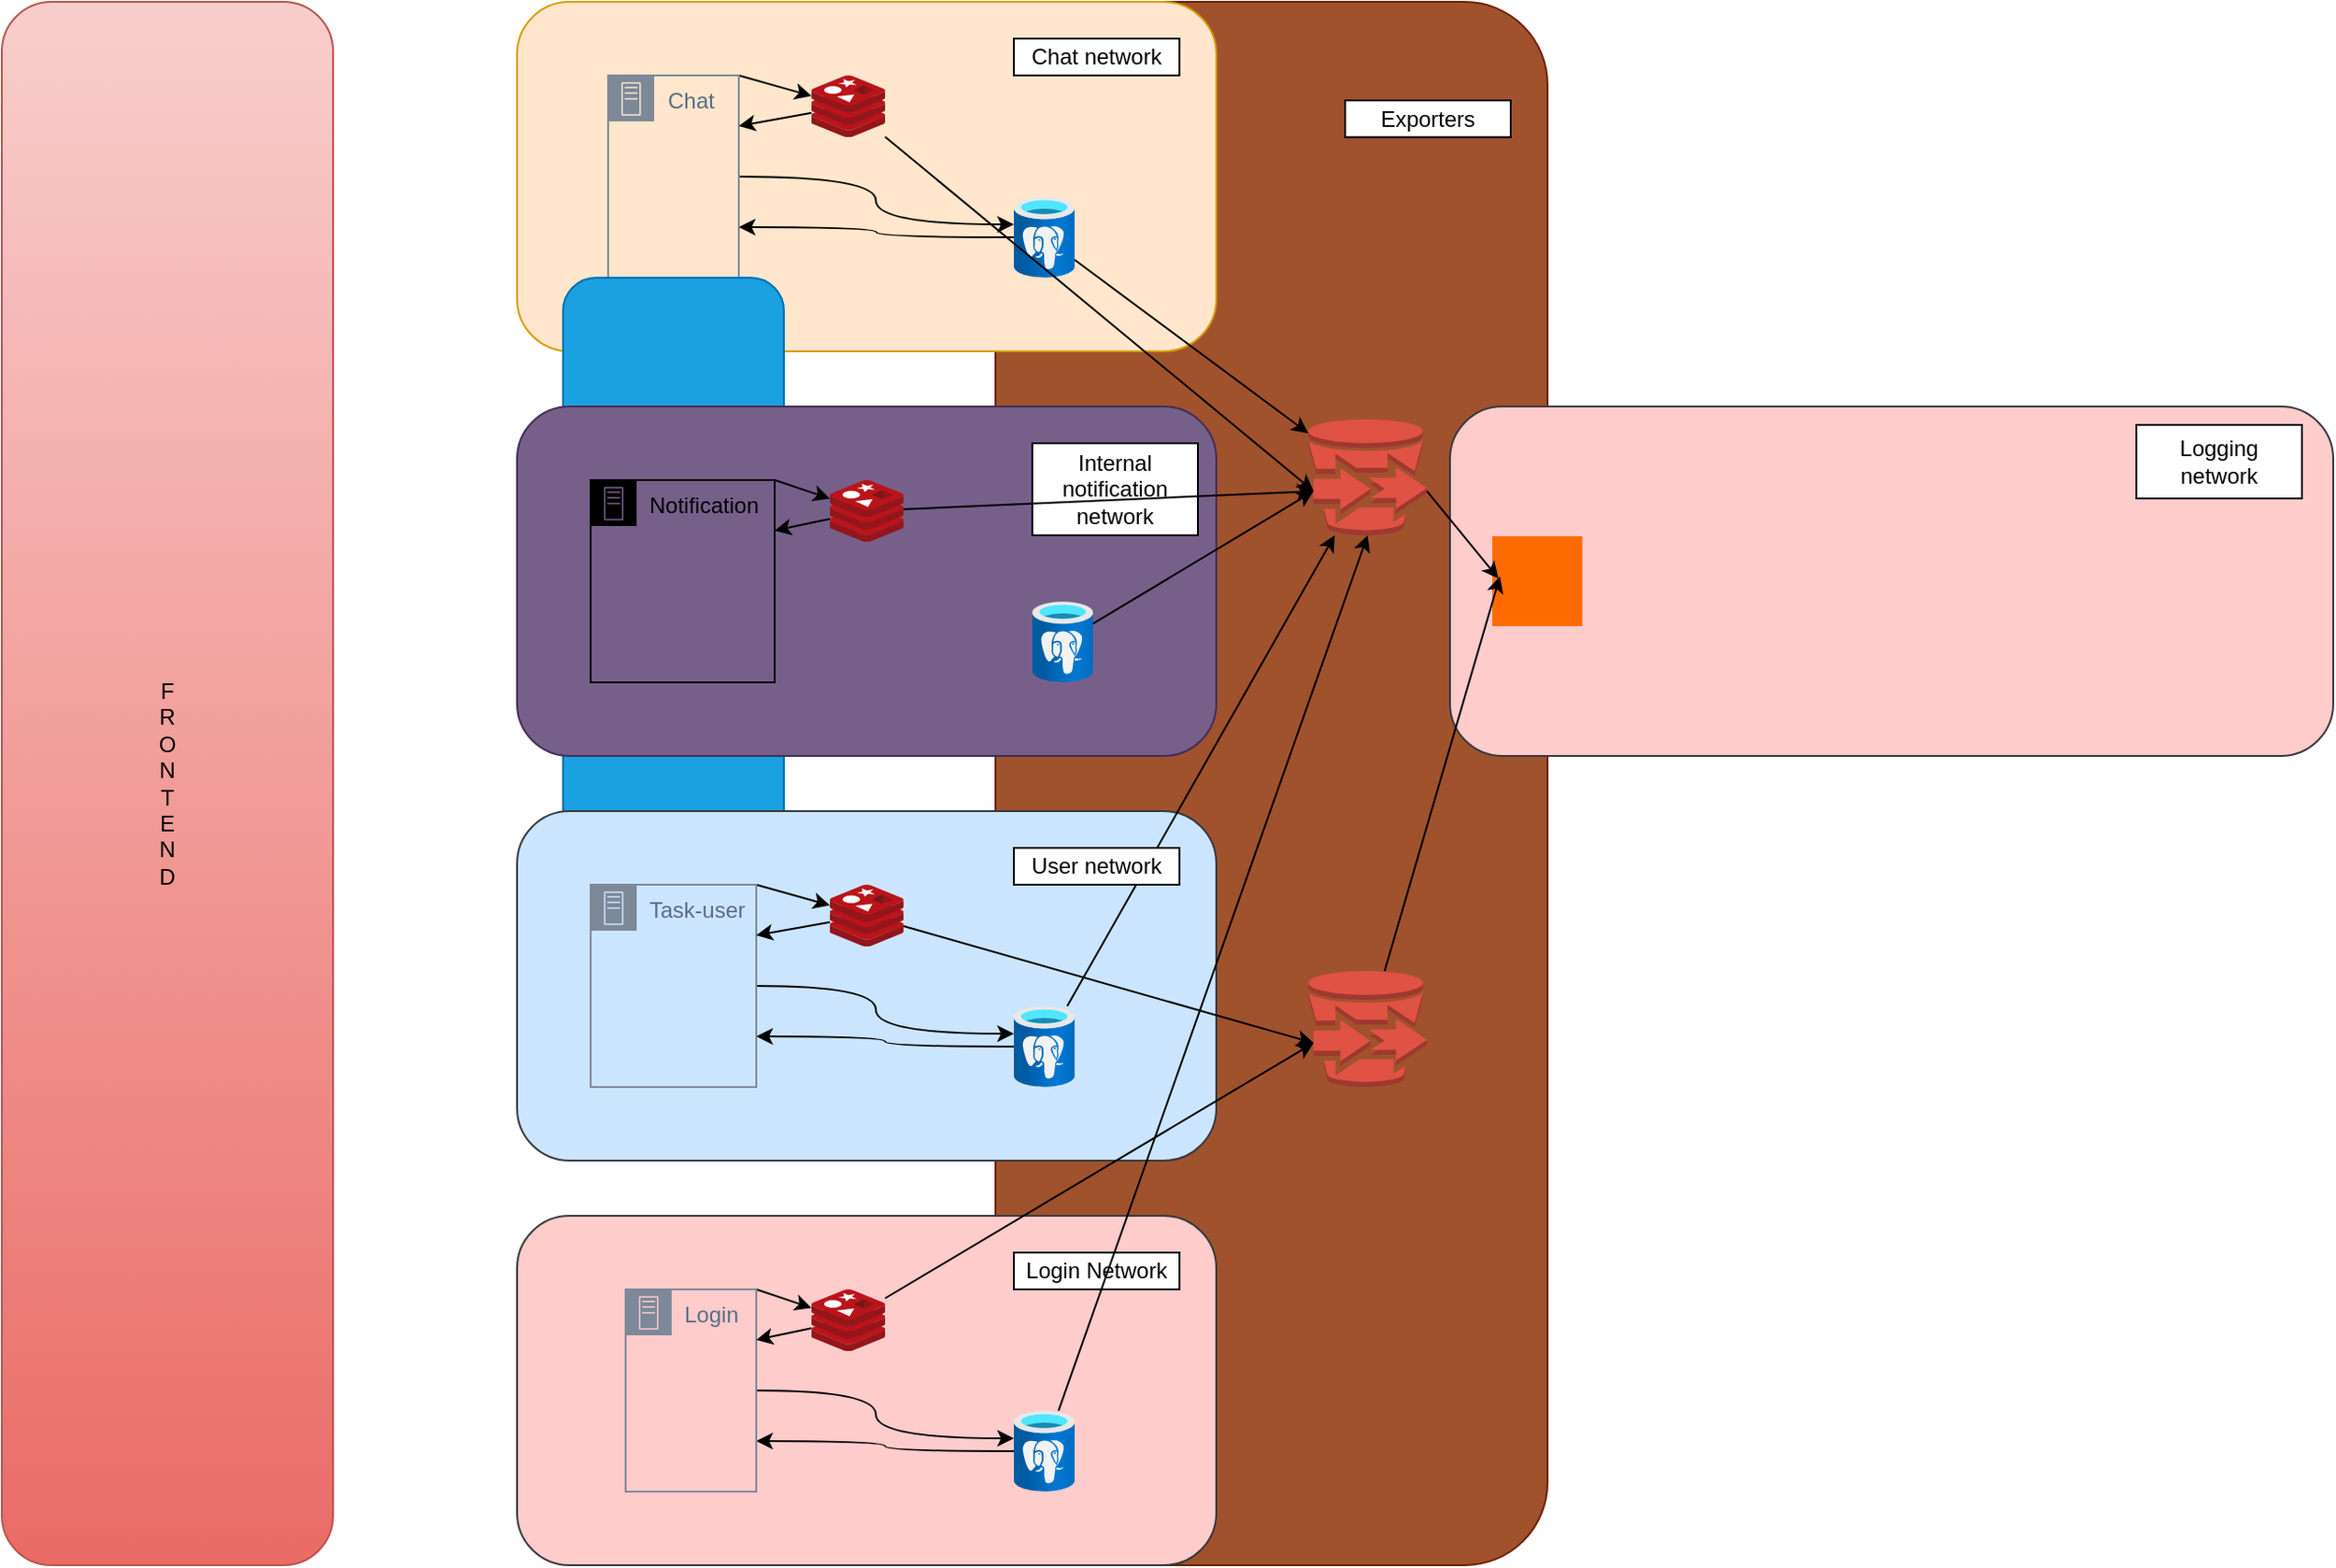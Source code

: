 <mxfile version="25.0.1">
  <diagram name="Pagina-1" id="yMpDiUnfgn-FXkti6ebx">
    <mxGraphModel dx="989" dy="520" grid="1" gridSize="10" guides="1" tooltips="1" connect="1" arrows="1" fold="1" page="1" pageScale="1" pageWidth="827" pageHeight="1169" math="0" shadow="0">
      <root>
        <mxCell id="0" />
        <mxCell id="1" parent="0" />
        <mxCell id="dpHFUe7kgixvxvwRE73G-131" value="" style="rounded=1;whiteSpace=wrap;html=1;fillColor=#a0522d;fontColor=#ffffff;strokeColor=#6D1F00;" vertex="1" parent="1">
          <mxGeometry x="580" y="80" width="300" height="850" as="geometry" />
        </mxCell>
        <mxCell id="dpHFUe7kgixvxvwRE73G-90" value="" style="rounded=1;whiteSpace=wrap;html=1;fillColor=#ffe6cc;strokeColor=#d79b00;align=right;labelPosition=left;verticalLabelPosition=bottom;verticalAlign=top;" vertex="1" parent="1">
          <mxGeometry x="320" y="80" width="380" height="190" as="geometry" />
        </mxCell>
        <mxCell id="dpHFUe7kgixvxvwRE73G-84" style="edgeStyle=orthogonalEdgeStyle;rounded=0;orthogonalLoop=1;jettySize=auto;html=1;curved=1;entryX=1;entryY=0.75;entryDx=0;entryDy=0;" edge="1" parent="1" source="dpHFUe7kgixvxvwRE73G-91" target="dpHFUe7kgixvxvwRE73G-82">
          <mxGeometry relative="1" as="geometry">
            <mxPoint x="580" y="215" as="sourcePoint" />
            <mxPoint x="440" y="220" as="targetPoint" />
          </mxGeometry>
        </mxCell>
        <mxCell id="dpHFUe7kgixvxvwRE73G-83" style="edgeStyle=orthogonalEdgeStyle;rounded=0;orthogonalLoop=1;jettySize=auto;html=1;exitX=1;exitY=0.5;exitDx=0;exitDy=0;curved=1;" edge="1" parent="1" source="dpHFUe7kgixvxvwRE73G-82" target="dpHFUe7kgixvxvwRE73G-91">
          <mxGeometry relative="1" as="geometry">
            <mxPoint x="580" y="200" as="targetPoint" />
            <Array as="points">
              <mxPoint x="515" y="175" />
              <mxPoint x="515" y="201" />
            </Array>
          </mxGeometry>
        </mxCell>
        <mxCell id="dpHFUe7kgixvxvwRE73G-87" style="edgeStyle=none;rounded=0;orthogonalLoop=1;jettySize=auto;html=1;exitX=1;exitY=0;exitDx=0;exitDy=0;" edge="1" parent="1" source="dpHFUe7kgixvxvwRE73G-82" target="dpHFUe7kgixvxvwRE73G-85">
          <mxGeometry relative="1" as="geometry" />
        </mxCell>
        <mxCell id="dpHFUe7kgixvxvwRE73G-82" value="Chat" style="points=[[0,0],[0.25,0],[0.5,0],[0.75,0],[1,0],[1,0.25],[1,0.5],[1,0.75],[1,1],[0.75,1],[0.5,1],[0.25,1],[0,1],[0,0.75],[0,0.5],[0,0.25]];outlineConnect=0;gradientColor=none;html=1;whiteSpace=wrap;fontSize=12;fontStyle=0;container=1;pointerEvents=0;collapsible=0;recursiveResize=0;shape=mxgraph.aws4.group;grIcon=mxgraph.aws4.group_on_premise;strokeColor=#7D8998;fillColor=none;verticalAlign=top;align=left;spacingLeft=30;fontColor=#5A6C86;dashed=0;" vertex="1" parent="1">
          <mxGeometry x="369.5" y="120" width="71" height="110" as="geometry" />
        </mxCell>
        <mxCell id="dpHFUe7kgixvxvwRE73G-88" style="edgeStyle=none;rounded=0;orthogonalLoop=1;jettySize=auto;html=1;entryX=1;entryY=0.25;entryDx=0;entryDy=0;" edge="1" parent="1" source="dpHFUe7kgixvxvwRE73G-85" target="dpHFUe7kgixvxvwRE73G-82">
          <mxGeometry relative="1" as="geometry" />
        </mxCell>
        <mxCell id="dpHFUe7kgixvxvwRE73G-85" value="" style="image;sketch=0;aspect=fixed;html=1;points=[];align=center;fontSize=12;image=img/lib/mscae/Cache_Redis_Product.svg;" vertex="1" parent="1">
          <mxGeometry x="480" y="120" width="40" height="33.6" as="geometry" />
        </mxCell>
        <mxCell id="dpHFUe7kgixvxvwRE73G-86" style="edgeStyle=none;rounded=0;orthogonalLoop=1;jettySize=auto;html=1;exitX=1;exitY=0.5;exitDx=0;exitDy=0;" edge="1" parent="1" source="dpHFUe7kgixvxvwRE73G-82" target="dpHFUe7kgixvxvwRE73G-82">
          <mxGeometry relative="1" as="geometry" />
        </mxCell>
        <mxCell id="dpHFUe7kgixvxvwRE73G-147" value="" style="rounded=1;whiteSpace=wrap;html=1;fillColor=#1ba1e2;strokeColor=#006EAF;fontColor=#ffffff;" vertex="1" parent="1">
          <mxGeometry x="345" y="230" width="120" height="330" as="geometry" />
        </mxCell>
        <mxCell id="dpHFUe7kgixvxvwRE73G-134" style="edgeStyle=none;rounded=0;orthogonalLoop=1;jettySize=auto;html=1;" edge="1" parent="1" source="dpHFUe7kgixvxvwRE73G-91" target="dpHFUe7kgixvxvwRE73G-133">
          <mxGeometry relative="1" as="geometry" />
        </mxCell>
        <mxCell id="dpHFUe7kgixvxvwRE73G-91" value="" style="image;aspect=fixed;html=1;points=[];align=center;fontSize=12;image=img/lib/azure2/databases/Azure_Database_PostgreSQL_Server.svg;" vertex="1" parent="1">
          <mxGeometry x="590" y="186" width="33" height="44" as="geometry" />
        </mxCell>
        <mxCell id="dpHFUe7kgixvxvwRE73G-92" value="Chat network" style="whiteSpace=wrap;html=1;" vertex="1" parent="1">
          <mxGeometry x="590" y="100" width="90" height="20" as="geometry" />
        </mxCell>
        <mxCell id="dpHFUe7kgixvxvwRE73G-93" value="" style="rounded=1;whiteSpace=wrap;html=1;fillColor=#ffcccc;strokeColor=#36393d;align=right;labelPosition=left;verticalLabelPosition=bottom;verticalAlign=top;" vertex="1" parent="1">
          <mxGeometry x="320" y="740" width="380" height="190" as="geometry" />
        </mxCell>
        <mxCell id="dpHFUe7kgixvxvwRE73G-94" style="edgeStyle=orthogonalEdgeStyle;rounded=0;orthogonalLoop=1;jettySize=auto;html=1;curved=1;entryX=1;entryY=0.75;entryDx=0;entryDy=0;" edge="1" parent="1" source="dpHFUe7kgixvxvwRE73G-101" target="dpHFUe7kgixvxvwRE73G-97">
          <mxGeometry relative="1" as="geometry">
            <mxPoint x="580" y="875" as="sourcePoint" />
            <mxPoint x="440" y="880" as="targetPoint" />
          </mxGeometry>
        </mxCell>
        <mxCell id="dpHFUe7kgixvxvwRE73G-95" style="edgeStyle=orthogonalEdgeStyle;rounded=0;orthogonalLoop=1;jettySize=auto;html=1;exitX=1;exitY=0.5;exitDx=0;exitDy=0;curved=1;" edge="1" parent="1" source="dpHFUe7kgixvxvwRE73G-97" target="dpHFUe7kgixvxvwRE73G-101">
          <mxGeometry relative="1" as="geometry">
            <mxPoint x="580" y="860" as="targetPoint" />
            <Array as="points">
              <mxPoint x="515" y="835" />
              <mxPoint x="515" y="861" />
            </Array>
          </mxGeometry>
        </mxCell>
        <mxCell id="dpHFUe7kgixvxvwRE73G-96" style="edgeStyle=none;rounded=0;orthogonalLoop=1;jettySize=auto;html=1;exitX=1;exitY=0;exitDx=0;exitDy=0;" edge="1" parent="1" source="dpHFUe7kgixvxvwRE73G-97" target="dpHFUe7kgixvxvwRE73G-99">
          <mxGeometry relative="1" as="geometry" />
        </mxCell>
        <mxCell id="dpHFUe7kgixvxvwRE73G-97" value="Login" style="points=[[0,0],[0.25,0],[0.5,0],[0.75,0],[1,0],[1,0.25],[1,0.5],[1,0.75],[1,1],[0.75,1],[0.5,1],[0.25,1],[0,1],[0,0.75],[0,0.5],[0,0.25]];outlineConnect=0;gradientColor=none;html=1;whiteSpace=wrap;fontSize=12;fontStyle=0;container=1;pointerEvents=0;collapsible=0;recursiveResize=0;shape=mxgraph.aws4.group;grIcon=mxgraph.aws4.group_on_premise;strokeColor=#7D8998;fillColor=none;verticalAlign=top;align=left;spacingLeft=30;fontColor=#5A6C86;dashed=0;" vertex="1" parent="1">
          <mxGeometry x="379" y="780" width="71" height="110" as="geometry" />
        </mxCell>
        <mxCell id="dpHFUe7kgixvxvwRE73G-98" style="edgeStyle=none;rounded=0;orthogonalLoop=1;jettySize=auto;html=1;entryX=1;entryY=0.25;entryDx=0;entryDy=0;" edge="1" parent="1" source="dpHFUe7kgixvxvwRE73G-99" target="dpHFUe7kgixvxvwRE73G-97">
          <mxGeometry relative="1" as="geometry" />
        </mxCell>
        <mxCell id="dpHFUe7kgixvxvwRE73G-99" value="" style="image;sketch=0;aspect=fixed;html=1;points=[];align=center;fontSize=12;image=img/lib/mscae/Cache_Redis_Product.svg;" vertex="1" parent="1">
          <mxGeometry x="480" y="780" width="40" height="33.6" as="geometry" />
        </mxCell>
        <mxCell id="dpHFUe7kgixvxvwRE73G-100" style="edgeStyle=none;rounded=0;orthogonalLoop=1;jettySize=auto;html=1;exitX=1;exitY=0.5;exitDx=0;exitDy=0;" edge="1" parent="1" source="dpHFUe7kgixvxvwRE73G-97" target="dpHFUe7kgixvxvwRE73G-97">
          <mxGeometry relative="1" as="geometry" />
        </mxCell>
        <mxCell id="dpHFUe7kgixvxvwRE73G-103" value="" style="rounded=1;whiteSpace=wrap;html=1;fillColor=#cce5ff;strokeColor=#36393d;align=right;labelPosition=left;verticalLabelPosition=bottom;verticalAlign=top;" vertex="1" parent="1">
          <mxGeometry x="320" y="520" width="380" height="190" as="geometry" />
        </mxCell>
        <mxCell id="dpHFUe7kgixvxvwRE73G-101" value="" style="image;aspect=fixed;html=1;points=[];align=center;fontSize=12;image=img/lib/azure2/databases/Azure_Database_PostgreSQL_Server.svg;" vertex="1" parent="1">
          <mxGeometry x="590" y="846" width="33" height="44" as="geometry" />
        </mxCell>
        <mxCell id="dpHFUe7kgixvxvwRE73G-102" value="Login Network" style="whiteSpace=wrap;html=1;" vertex="1" parent="1">
          <mxGeometry x="590" y="760" width="90" height="20" as="geometry" />
        </mxCell>
        <mxCell id="dpHFUe7kgixvxvwRE73G-104" style="edgeStyle=orthogonalEdgeStyle;rounded=0;orthogonalLoop=1;jettySize=auto;html=1;curved=1;entryX=1;entryY=0.75;entryDx=0;entryDy=0;" edge="1" parent="1" source="dpHFUe7kgixvxvwRE73G-111" target="dpHFUe7kgixvxvwRE73G-107">
          <mxGeometry relative="1" as="geometry">
            <mxPoint x="580" y="655" as="sourcePoint" />
            <mxPoint x="440" y="660" as="targetPoint" />
          </mxGeometry>
        </mxCell>
        <mxCell id="dpHFUe7kgixvxvwRE73G-105" style="edgeStyle=orthogonalEdgeStyle;rounded=0;orthogonalLoop=1;jettySize=auto;html=1;exitX=1;exitY=0.5;exitDx=0;exitDy=0;curved=1;" edge="1" parent="1" source="dpHFUe7kgixvxvwRE73G-107" target="dpHFUe7kgixvxvwRE73G-111">
          <mxGeometry relative="1" as="geometry">
            <mxPoint x="580" y="640" as="targetPoint" />
            <Array as="points">
              <mxPoint x="515" y="615" />
              <mxPoint x="515" y="641" />
            </Array>
          </mxGeometry>
        </mxCell>
        <mxCell id="dpHFUe7kgixvxvwRE73G-106" style="edgeStyle=none;rounded=0;orthogonalLoop=1;jettySize=auto;html=1;exitX=1;exitY=0;exitDx=0;exitDy=0;" edge="1" parent="1" source="dpHFUe7kgixvxvwRE73G-107" target="dpHFUe7kgixvxvwRE73G-109">
          <mxGeometry relative="1" as="geometry" />
        </mxCell>
        <mxCell id="dpHFUe7kgixvxvwRE73G-107" value="Task-user" style="points=[[0,0],[0.25,0],[0.5,0],[0.75,0],[1,0],[1,0.25],[1,0.5],[1,0.75],[1,1],[0.75,1],[0.5,1],[0.25,1],[0,1],[0,0.75],[0,0.5],[0,0.25]];outlineConnect=0;gradientColor=none;html=1;whiteSpace=wrap;fontSize=12;fontStyle=0;container=1;pointerEvents=0;collapsible=0;recursiveResize=0;shape=mxgraph.aws4.group;grIcon=mxgraph.aws4.group_on_premise;strokeColor=#7D8998;fillColor=none;verticalAlign=top;align=left;spacingLeft=30;fontColor=#5A6C86;dashed=0;" vertex="1" parent="1">
          <mxGeometry x="360" y="560" width="90" height="110" as="geometry" />
        </mxCell>
        <mxCell id="dpHFUe7kgixvxvwRE73G-108" style="edgeStyle=none;rounded=0;orthogonalLoop=1;jettySize=auto;html=1;entryX=1;entryY=0.25;entryDx=0;entryDy=0;" edge="1" parent="1" source="dpHFUe7kgixvxvwRE73G-109" target="dpHFUe7kgixvxvwRE73G-107">
          <mxGeometry relative="1" as="geometry" />
        </mxCell>
        <mxCell id="dpHFUe7kgixvxvwRE73G-109" value="" style="image;sketch=0;aspect=fixed;html=1;points=[];align=center;fontSize=12;image=img/lib/mscae/Cache_Redis_Product.svg;" vertex="1" parent="1">
          <mxGeometry x="490" y="560" width="40" height="33.6" as="geometry" />
        </mxCell>
        <mxCell id="dpHFUe7kgixvxvwRE73G-110" style="edgeStyle=none;rounded=0;orthogonalLoop=1;jettySize=auto;html=1;exitX=1;exitY=0.5;exitDx=0;exitDy=0;" edge="1" parent="1" source="dpHFUe7kgixvxvwRE73G-107" target="dpHFUe7kgixvxvwRE73G-107">
          <mxGeometry relative="1" as="geometry" />
        </mxCell>
        <mxCell id="dpHFUe7kgixvxvwRE73G-136" style="edgeStyle=none;rounded=0;orthogonalLoop=1;jettySize=auto;html=1;" edge="1" parent="1" source="dpHFUe7kgixvxvwRE73G-111" target="dpHFUe7kgixvxvwRE73G-133">
          <mxGeometry relative="1" as="geometry" />
        </mxCell>
        <mxCell id="dpHFUe7kgixvxvwRE73G-111" value="" style="image;aspect=fixed;html=1;points=[];align=center;fontSize=12;image=img/lib/azure2/databases/Azure_Database_PostgreSQL_Server.svg;" vertex="1" parent="1">
          <mxGeometry x="590" y="626" width="33" height="44" as="geometry" />
        </mxCell>
        <mxCell id="dpHFUe7kgixvxvwRE73G-112" value="User network" style="whiteSpace=wrap;html=1;" vertex="1" parent="1">
          <mxGeometry x="590" y="540" width="90" height="20" as="geometry" />
        </mxCell>
        <mxCell id="dpHFUe7kgixvxvwRE73G-114" style="edgeStyle=orthogonalEdgeStyle;rounded=0;orthogonalLoop=1;jettySize=auto;html=1;curved=1;entryX=1;entryY=0.75;entryDx=0;entryDy=0;" edge="1" parent="1" source="dpHFUe7kgixvxvwRE73G-121" target="dpHFUe7kgixvxvwRE73G-117">
          <mxGeometry relative="1" as="geometry">
            <mxPoint x="590" y="435" as="sourcePoint" />
            <mxPoint x="450" y="440" as="targetPoint" />
          </mxGeometry>
        </mxCell>
        <mxCell id="dpHFUe7kgixvxvwRE73G-115" style="edgeStyle=orthogonalEdgeStyle;rounded=0;orthogonalLoop=1;jettySize=auto;html=1;exitX=1;exitY=0.5;exitDx=0;exitDy=0;curved=1;" edge="1" parent="1" source="dpHFUe7kgixvxvwRE73G-117" target="dpHFUe7kgixvxvwRE73G-121">
          <mxGeometry relative="1" as="geometry">
            <mxPoint x="590" y="420" as="targetPoint" />
            <Array as="points">
              <mxPoint x="525" y="395" />
              <mxPoint x="525" y="421" />
            </Array>
          </mxGeometry>
        </mxCell>
        <mxCell id="dpHFUe7kgixvxvwRE73G-113" value="" style="rounded=1;whiteSpace=wrap;html=1;fillColor=#76608a;strokeColor=#432D57;align=right;labelPosition=left;verticalLabelPosition=bottom;verticalAlign=top;fontColor=#ffffff;" vertex="1" parent="1">
          <mxGeometry x="320" y="300" width="380" height="190" as="geometry" />
        </mxCell>
        <mxCell id="dpHFUe7kgixvxvwRE73G-116" style="edgeStyle=none;rounded=0;orthogonalLoop=1;jettySize=auto;html=1;exitX=1;exitY=0;exitDx=0;exitDy=0;" edge="1" parent="1" source="dpHFUe7kgixvxvwRE73G-117" target="dpHFUe7kgixvxvwRE73G-119">
          <mxGeometry relative="1" as="geometry" />
        </mxCell>
        <mxCell id="dpHFUe7kgixvxvwRE73G-117" value="Notification" style="points=[[0,0],[0.25,0],[0.5,0],[0.75,0],[1,0],[1,0.25],[1,0.5],[1,0.75],[1,1],[0.75,1],[0.5,1],[0.25,1],[0,1],[0,0.75],[0,0.5],[0,0.25]];outlineConnect=0;html=1;whiteSpace=wrap;fontSize=12;fontStyle=0;container=1;pointerEvents=0;collapsible=0;recursiveResize=0;shape=mxgraph.aws4.group;grIcon=mxgraph.aws4.group_on_premise;verticalAlign=top;align=left;spacingLeft=30;dashed=0;fillColor=none;" vertex="1" parent="1">
          <mxGeometry x="360" y="340" width="100" height="110" as="geometry" />
        </mxCell>
        <mxCell id="dpHFUe7kgixvxvwRE73G-118" style="edgeStyle=none;rounded=0;orthogonalLoop=1;jettySize=auto;html=1;entryX=1;entryY=0.25;entryDx=0;entryDy=0;" edge="1" parent="1" source="dpHFUe7kgixvxvwRE73G-119" target="dpHFUe7kgixvxvwRE73G-117">
          <mxGeometry relative="1" as="geometry" />
        </mxCell>
        <mxCell id="dpHFUe7kgixvxvwRE73G-119" value="" style="image;sketch=0;aspect=fixed;html=1;points=[];align=center;fontSize=12;image=img/lib/mscae/Cache_Redis_Product.svg;" vertex="1" parent="1">
          <mxGeometry x="490" y="340" width="40" height="33.6" as="geometry" />
        </mxCell>
        <mxCell id="dpHFUe7kgixvxvwRE73G-120" style="edgeStyle=none;rounded=0;orthogonalLoop=1;jettySize=auto;html=1;exitX=1;exitY=0.5;exitDx=0;exitDy=0;" edge="1" parent="1" source="dpHFUe7kgixvxvwRE73G-117" target="dpHFUe7kgixvxvwRE73G-117">
          <mxGeometry relative="1" as="geometry" />
        </mxCell>
        <mxCell id="dpHFUe7kgixvxvwRE73G-121" value="" style="image;aspect=fixed;html=1;points=[];align=center;fontSize=12;image=img/lib/azure2/databases/Azure_Database_PostgreSQL_Server.svg;" vertex="1" parent="1">
          <mxGeometry x="600" y="406" width="33" height="44" as="geometry" />
        </mxCell>
        <mxCell id="dpHFUe7kgixvxvwRE73G-122" value="Internal notification network" style="whiteSpace=wrap;html=1;" vertex="1" parent="1">
          <mxGeometry x="600" y="320" width="90" height="50" as="geometry" />
        </mxCell>
        <mxCell id="dpHFUe7kgixvxvwRE73G-124" value="" style="rounded=1;whiteSpace=wrap;html=1;fillColor=#ffcccc;strokeColor=#36393d;align=right;labelPosition=left;verticalLabelPosition=bottom;verticalAlign=top;" vertex="1" parent="1">
          <mxGeometry x="827" y="300" width="480" height="190" as="geometry" />
        </mxCell>
        <mxCell id="dpHFUe7kgixvxvwRE73G-125" value="Logging network" style="whiteSpace=wrap;html=1;" vertex="1" parent="1">
          <mxGeometry x="1200" y="310" width="90" height="40" as="geometry" />
        </mxCell>
        <mxCell id="dpHFUe7kgixvxvwRE73G-129" value="Exporters" style="whiteSpace=wrap;html=1;" vertex="1" parent="1">
          <mxGeometry x="770" y="133.6" width="90" height="20" as="geometry" />
        </mxCell>
        <mxCell id="dpHFUe7kgixvxvwRE73G-130" style="edgeStyle=none;rounded=0;orthogonalLoop=1;jettySize=auto;html=1;exitX=0;exitY=0.5;exitDx=0;exitDy=0;" edge="1" parent="1" source="dpHFUe7kgixvxvwRE73G-129" target="dpHFUe7kgixvxvwRE73G-129">
          <mxGeometry relative="1" as="geometry" />
        </mxCell>
        <mxCell id="dpHFUe7kgixvxvwRE73G-132" value="" style="points=[];aspect=fixed;html=1;align=center;shadow=0;dashed=0;fillColor=#FF6A00;strokeColor=none;shape=mxgraph.alibaba_cloud.prometheus;" vertex="1" parent="1">
          <mxGeometry x="850" y="370.55" width="48.9" height="48.9" as="geometry" />
        </mxCell>
        <mxCell id="dpHFUe7kgixvxvwRE73G-133" value="" style="outlineConnect=0;dashed=0;verticalLabelPosition=bottom;verticalAlign=top;align=center;html=1;shape=mxgraph.aws3.import_export;fillColor=#E05243;gradientColor=none;" vertex="1" parent="1">
          <mxGeometry x="750" y="307" width="64.5" height="63" as="geometry" />
        </mxCell>
        <mxCell id="dpHFUe7kgixvxvwRE73G-135" style="edgeStyle=none;rounded=0;orthogonalLoop=1;jettySize=auto;html=1;entryX=0.045;entryY=0.62;entryDx=0;entryDy=0;entryPerimeter=0;" edge="1" parent="1" source="dpHFUe7kgixvxvwRE73G-121" target="dpHFUe7kgixvxvwRE73G-133">
          <mxGeometry relative="1" as="geometry" />
        </mxCell>
        <mxCell id="dpHFUe7kgixvxvwRE73G-137" style="edgeStyle=none;rounded=0;orthogonalLoop=1;jettySize=auto;html=1;exitX=1;exitY=0.62;exitDx=0;exitDy=0;exitPerimeter=0;entryX=0.068;entryY=0.47;entryDx=0;entryDy=0;entryPerimeter=0;" edge="1" parent="1" source="dpHFUe7kgixvxvwRE73G-133" target="dpHFUe7kgixvxvwRE73G-132">
          <mxGeometry relative="1" as="geometry" />
        </mxCell>
        <mxCell id="dpHFUe7kgixvxvwRE73G-138" style="edgeStyle=none;rounded=0;orthogonalLoop=1;jettySize=auto;html=1;entryX=0.5;entryY=1;entryDx=0;entryDy=0;entryPerimeter=0;" edge="1" parent="1" source="dpHFUe7kgixvxvwRE73G-101" target="dpHFUe7kgixvxvwRE73G-133">
          <mxGeometry relative="1" as="geometry" />
        </mxCell>
        <mxCell id="dpHFUe7kgixvxvwRE73G-139" value="" style="outlineConnect=0;dashed=0;verticalLabelPosition=bottom;verticalAlign=top;align=center;html=1;shape=mxgraph.aws3.import_export;fillColor=#E05243;gradientColor=none;" vertex="1" parent="1">
          <mxGeometry x="750" y="607" width="64.5" height="63" as="geometry" />
        </mxCell>
        <mxCell id="dpHFUe7kgixvxvwRE73G-140" style="edgeStyle=none;rounded=0;orthogonalLoop=1;jettySize=auto;html=1;entryX=0.085;entryY=0.446;entryDx=0;entryDy=0;entryPerimeter=0;" edge="1" parent="1" source="dpHFUe7kgixvxvwRE73G-139" target="dpHFUe7kgixvxvwRE73G-132">
          <mxGeometry relative="1" as="geometry" />
        </mxCell>
        <mxCell id="dpHFUe7kgixvxvwRE73G-141" style="edgeStyle=none;rounded=0;orthogonalLoop=1;jettySize=auto;html=1;entryX=0.045;entryY=0.62;entryDx=0;entryDy=0;entryPerimeter=0;" edge="1" parent="1" source="dpHFUe7kgixvxvwRE73G-99" target="dpHFUe7kgixvxvwRE73G-139">
          <mxGeometry relative="1" as="geometry" />
        </mxCell>
        <mxCell id="dpHFUe7kgixvxvwRE73G-142" style="edgeStyle=none;rounded=0;orthogonalLoop=1;jettySize=auto;html=1;entryX=0.045;entryY=0.62;entryDx=0;entryDy=0;entryPerimeter=0;" edge="1" parent="1" source="dpHFUe7kgixvxvwRE73G-109" target="dpHFUe7kgixvxvwRE73G-139">
          <mxGeometry relative="1" as="geometry" />
        </mxCell>
        <mxCell id="dpHFUe7kgixvxvwRE73G-143" style="edgeStyle=none;rounded=0;orthogonalLoop=1;jettySize=auto;html=1;entryX=0.045;entryY=0.62;entryDx=0;entryDy=0;entryPerimeter=0;" edge="1" parent="1" source="dpHFUe7kgixvxvwRE73G-119" target="dpHFUe7kgixvxvwRE73G-133">
          <mxGeometry relative="1" as="geometry" />
        </mxCell>
        <mxCell id="dpHFUe7kgixvxvwRE73G-144" style="edgeStyle=none;rounded=0;orthogonalLoop=1;jettySize=auto;html=1;entryX=0.045;entryY=0.62;entryDx=0;entryDy=0;entryPerimeter=0;" edge="1" parent="1" source="dpHFUe7kgixvxvwRE73G-85" target="dpHFUe7kgixvxvwRE73G-133">
          <mxGeometry relative="1" as="geometry" />
        </mxCell>
        <mxCell id="dpHFUe7kgixvxvwRE73G-146" value="F&lt;div&gt;R&lt;div&gt;O&lt;div&gt;N&lt;div&gt;T&lt;div&gt;E&lt;div&gt;&lt;div&gt;N&lt;div&gt;D&lt;/div&gt;&lt;/div&gt;&lt;/div&gt;&lt;/div&gt;&lt;/div&gt;&lt;/div&gt;&lt;/div&gt;&lt;/div&gt;" style="rounded=1;whiteSpace=wrap;html=1;fillColor=#f8cecc;gradientColor=#ea6b66;strokeColor=#b85450;" vertex="1" parent="1">
          <mxGeometry x="40" y="80" width="180" height="850" as="geometry" />
        </mxCell>
      </root>
    </mxGraphModel>
  </diagram>
</mxfile>
